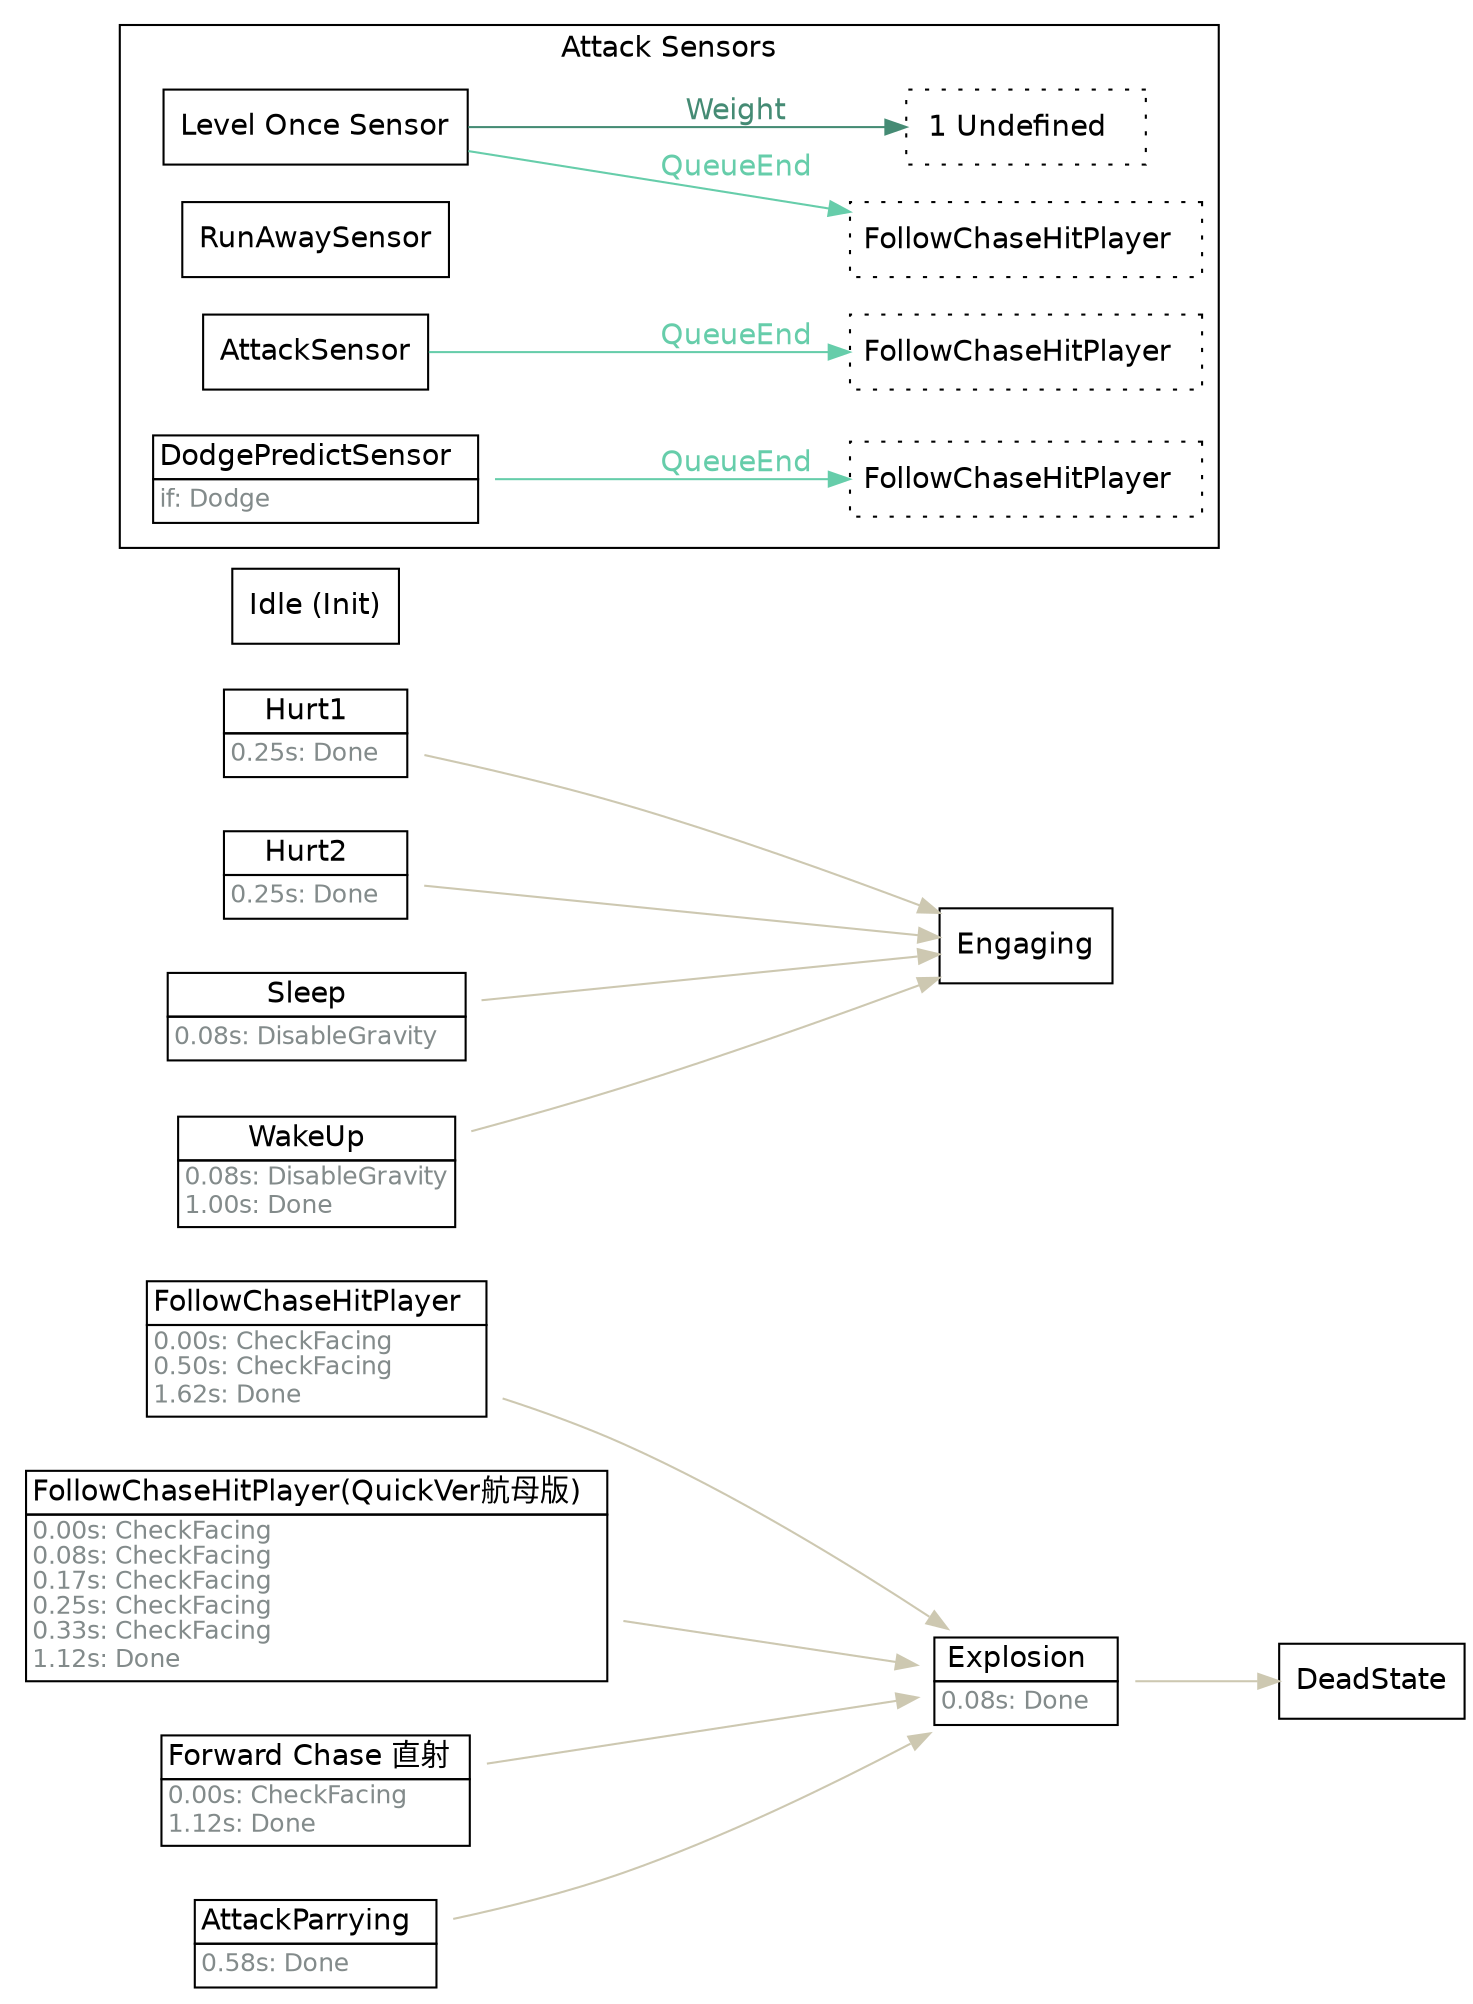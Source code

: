 strict digraph "Foo" {
	"rankdir"="LR";
	node ["shape"="box", "fontname"="Helvetica"];
	edge ["fontname"="Helvetica"];
	"FollowChaseHitPlayer" ["shape"="plaintext", "label"=<<TABLE border="0" cellborder="1" cellspacing="0" cellpadding="2"><TR><TD >FollowChaseHitPlayer  </TD></TR><TR><TD align="left" balign="left"><FONT point-size="12" color="azure4">0.00s: CheckFacing<br/>0.50s: CheckFacing<br/>1.62s: Done</FONT>  </TD></TR></TABLE>>]
	"FollowChaseHitPlayer" -> "Explosion"  ["color"="cornsilk3", "fontcolor"="cornsilk3"]
	"Explosion" ["shape"="plaintext", "label"=<<TABLE border="0" cellborder="1" cellspacing="0" cellpadding="2"><TR><TD >Explosion  </TD></TR><TR><TD align="left" balign="left"><FONT point-size="12" color="azure4">0.08s: Done</FONT>  </TD></TR></TABLE>>]
	"Explosion" -> "DeadState"  ["color"="cornsilk3", "fontcolor"="cornsilk3"]
	"FollowChaseHitPlayer(QuickVer航母版)" ["shape"="plaintext", "label"=<<TABLE border="0" cellborder="1" cellspacing="0" cellpadding="2"><TR><TD >FollowChaseHitPlayer(QuickVer航母版)  </TD></TR><TR><TD align="left" balign="left"><FONT point-size="12" color="azure4">0.00s: CheckFacing<br/>0.08s: CheckFacing<br/>0.17s: CheckFacing<br/>0.25s: CheckFacing<br/>0.33s: CheckFacing<br/>1.12s: Done</FONT>  </TD></TR></TABLE>>]
	"FollowChaseHitPlayer(QuickVer航母版)" -> "Explosion"  ["color"="cornsilk3", "fontcolor"="cornsilk3"]
	"Forward Chase 直射" ["shape"="plaintext", "label"=<<TABLE border="0" cellborder="1" cellspacing="0" cellpadding="2"><TR><TD >Forward Chase 直射  </TD></TR><TR><TD align="left" balign="left"><FONT point-size="12" color="azure4">0.00s: CheckFacing<br/>1.12s: Done</FONT>  </TD></TR></TABLE>>]
	"Forward Chase 直射" -> "Explosion"  ["color"="cornsilk3", "fontcolor"="cornsilk3"]
	"AttackParrying" ["shape"="plaintext", "label"=<<TABLE border="0" cellborder="1" cellspacing="0" cellpadding="2"><TR><TD >AttackParrying  </TD></TR><TR><TD align="left" balign="left"><FONT point-size="12" color="azure4">0.58s: Done</FONT>  </TD></TR></TABLE>>]
	"AttackParrying" -> "Explosion"  ["color"="cornsilk3", "fontcolor"="cornsilk3"]
	"Hurt1" ["shape"="plaintext", "label"=<<TABLE border="0" cellborder="1" cellspacing="0" cellpadding="2"><TR><TD >Hurt1  </TD></TR><TR><TD align="left" balign="left"><FONT point-size="12" color="azure4">0.25s: Done</FONT>  </TD></TR></TABLE>>]
	"Hurt1" -> "Engaging"  ["color"="cornsilk3", "fontcolor"="cornsilk3"]
	"Hurt2" ["shape"="plaintext", "label"=<<TABLE border="0" cellborder="1" cellspacing="0" cellpadding="2"><TR><TD >Hurt2  </TD></TR><TR><TD align="left" balign="left"><FONT point-size="12" color="azure4">0.25s: Done</FONT>  </TD></TR></TABLE>>]
	"Hurt2" -> "Engaging"  ["color"="cornsilk3", "fontcolor"="cornsilk3"]
	"Sleep" ["shape"="plaintext", "label"=<<TABLE border="0" cellborder="1" cellspacing="0" cellpadding="2"><TR><TD >Sleep  </TD></TR><TR><TD align="left" balign="left"><FONT point-size="12" color="azure4">0.08s: DisableGravity</FONT>  </TD></TR></TABLE>>]
	"Sleep" -> "Engaging"  ["color"="cornsilk3", "fontcolor"="cornsilk3"]
	"WakeUp" ["shape"="plaintext", "label"=<<TABLE border="0" cellborder="1" cellspacing="0" cellpadding="2"><TR><TD >WakeUp  </TD></TR><TR><TD align="left" balign="left"><FONT point-size="12" color="azure4">0.08s: DisableGravity<br/>1.00s: Done</FONT>  </TD></TR></TABLE>>]
	"WakeUp" -> "Engaging"  ["color"="cornsilk3", "fontcolor"="cornsilk3"]
	"Idle" ["label"="Idle (Init)"]
	subgraph "cluster_attacksensors" {
		"rank"="sink";
		"label"="Attack Sensors";
		"fontname"="Helvetica";
		"Level Once Sensor" ["label"="Level Once Sensor"]
		"Level Once Sensor_linked" ["shape"="box", "style"="dotted", "label"=<<TABLE border="0" cellborder="0" cellspacing="0" cellpadding="2"><TR><TD>FollowChaseHitPlayer  </TD></TR></TABLE>>, "margin"="0.05"]
		"Level Once Sensor" -> "Level Once Sensor_linked"  ["label"="QueueEnd", "color"="aquamarine3", "fontcolor"="aquamarine3"]
		"Level Once Sensor_mustuse" ["shape"="box", "style"="dotted", "label"=<<TABLE border="0" cellborder="0" cellspacing="0" cellpadding="2"><TR><TD>1 Undefined  </TD></TR></TABLE>>]
		"Level Once Sensor" -> "Level Once Sensor_mustuse"  ["label"="Weight", "color"="aquamarine4", "fontcolor"="aquamarine4"]
		"RunAwaySensor" ["label"="RunAwaySensor"]
		"AttackSensor" ["label"="AttackSensor"]
		"AttackSensor_linked" ["shape"="box", "style"="dotted", "label"=<<TABLE border="0" cellborder="0" cellspacing="0" cellpadding="2"><TR><TD>FollowChaseHitPlayer  </TD></TR></TABLE>>, "margin"="0.05"]
		"AttackSensor" -> "AttackSensor_linked"  ["label"="QueueEnd", "color"="aquamarine3", "fontcolor"="aquamarine3"]
		"DodgePredictSensor" ["shape"="plaintext", "label"=<<TABLE border="0" cellborder="1" cellspacing="0" cellpadding="2"><TR><TD >DodgePredictSensor  </TD></TR><TR><TD align="left" balign="left"><FONT point-size="12" color="azure4">if: Dodge</FONT>  </TD></TR></TABLE>>]
		"DodgePredictSensor_linked" ["shape"="box", "style"="dotted", "label"=<<TABLE border="0" cellborder="0" cellspacing="0" cellpadding="2"><TR><TD>FollowChaseHitPlayer  </TD></TR></TABLE>>, "margin"="0.05"]
		"DodgePredictSensor" -> "DodgePredictSensor_linked"  ["label"="QueueEnd", "color"="aquamarine3", "fontcolor"="aquamarine3"]
	}
	
}
